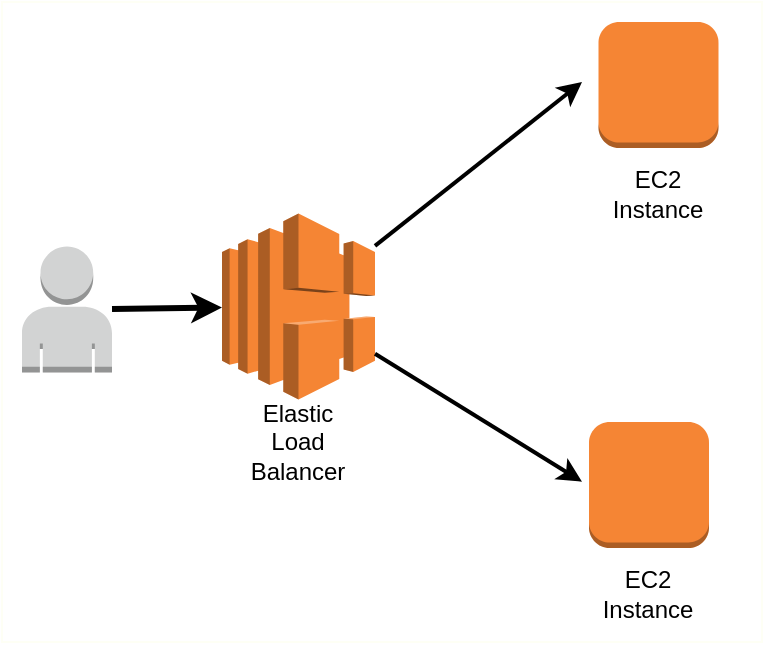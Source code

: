 <mxfile version="12.9.9" type="device"><diagram id="hDxXO6iOMIL-5xqhMEGv" name="Page-1"><mxGraphModel dx="1106" dy="808" grid="1" gridSize="10" guides="1" tooltips="1" connect="1" arrows="1" fold="1" page="1" pageScale="1" pageWidth="1654" pageHeight="1169" math="0" shadow="0"><root><mxCell id="0"/><mxCell id="1" parent="0"/><mxCell id="9zoq24ZybqTwHp-O39qH-56" value="" style="rounded=0;whiteSpace=wrap;html=1;strokeColor=#FEFFF5;" parent="1" vertex="1"><mxGeometry x="150" y="210" width="380" height="320" as="geometry"/></mxCell><mxCell id="9zoq24ZybqTwHp-O39qH-46" value="EC2 Instance" style="text;html=1;strokeColor=none;fillColor=none;align=center;verticalAlign=middle;whiteSpace=wrap;rounded=0;" parent="1" vertex="1"><mxGeometry x="454.146" y="295.74" width="48.214" height="20" as="geometry"/></mxCell><mxCell id="0a67ZPmHiZnHS9YgJ8iz-3" value="" style="outlineConnect=0;dashed=0;verticalLabelPosition=bottom;verticalAlign=top;align=center;html=1;shape=mxgraph.aws3.elastic_load_balancing;fillColor=#F58534;gradientColor=none;" parent="1" vertex="1"><mxGeometry x="260" y="315.74" width="76.5" height="93" as="geometry"/></mxCell><mxCell id="0a67ZPmHiZnHS9YgJ8iz-4" value="" style="outlineConnect=0;dashed=0;verticalLabelPosition=bottom;verticalAlign=top;align=center;html=1;shape=mxgraph.aws3.user;fillColor=#D2D3D3;gradientColor=none;" parent="1" vertex="1"><mxGeometry x="160" y="332.26" width="45" height="63" as="geometry"/></mxCell><mxCell id="0a67ZPmHiZnHS9YgJ8iz-5" value="" style="endArrow=classic;html=1;strokeWidth=3;" parent="1" source="0a67ZPmHiZnHS9YgJ8iz-4" target="0a67ZPmHiZnHS9YgJ8iz-3" edge="1"><mxGeometry width="50" height="50" relative="1" as="geometry"><mxPoint x="540" y="420" as="sourcePoint"/><mxPoint x="590" y="370" as="targetPoint"/></mxGeometry></mxCell><mxCell id="0a67ZPmHiZnHS9YgJ8iz-6" value="" style="endArrow=classic;html=1;entryX=0;entryY=0.5;entryDx=0;entryDy=0;entryPerimeter=0;strokeWidth=2;" parent="1" source="0a67ZPmHiZnHS9YgJ8iz-3" edge="1"><mxGeometry width="50" height="50" relative="1" as="geometry"><mxPoint x="540" y="420" as="sourcePoint"/><mxPoint x="440" y="250" as="targetPoint"/></mxGeometry></mxCell><mxCell id="0a67ZPmHiZnHS9YgJ8iz-7" value="" style="endArrow=classic;html=1;strokeWidth=2;" parent="1" source="0a67ZPmHiZnHS9YgJ8iz-3" edge="1"><mxGeometry width="50" height="50" relative="1" as="geometry"><mxPoint x="540" y="420" as="sourcePoint"/><mxPoint x="440" y="449.849" as="targetPoint"/></mxGeometry></mxCell><mxCell id="0a67ZPmHiZnHS9YgJ8iz-9" value="Elastic Load Balancer" style="text;html=1;strokeColor=none;fillColor=none;align=center;verticalAlign=middle;whiteSpace=wrap;rounded=0;" parent="1" vertex="1"><mxGeometry x="274.146" y="420" width="48.214" height="20" as="geometry"/></mxCell><mxCell id="2zA8Q_fszAPXuKPupIAM-1" value="" style="outlineConnect=0;dashed=0;verticalLabelPosition=bottom;verticalAlign=top;align=center;html=1;shape=mxgraph.aws3.instance;fillColor=#F58534;gradientColor=none;strokeColor=#FFFFFF;fontSize=14;" vertex="1" parent="1"><mxGeometry x="448.25" y="220" width="60" height="63" as="geometry"/></mxCell><mxCell id="2zA8Q_fszAPXuKPupIAM-2" value="EC2 Instance" style="text;html=1;strokeColor=none;fillColor=none;align=center;verticalAlign=middle;whiteSpace=wrap;rounded=0;" vertex="1" parent="1"><mxGeometry x="449.396" y="495.74" width="48.214" height="20" as="geometry"/></mxCell><mxCell id="2zA8Q_fszAPXuKPupIAM-3" value="" style="outlineConnect=0;dashed=0;verticalLabelPosition=bottom;verticalAlign=top;align=center;html=1;shape=mxgraph.aws3.instance;fillColor=#F58534;gradientColor=none;strokeColor=#FFFFFF;fontSize=14;" vertex="1" parent="1"><mxGeometry x="443.5" y="420" width="60" height="63" as="geometry"/></mxCell></root></mxGraphModel></diagram></mxfile>